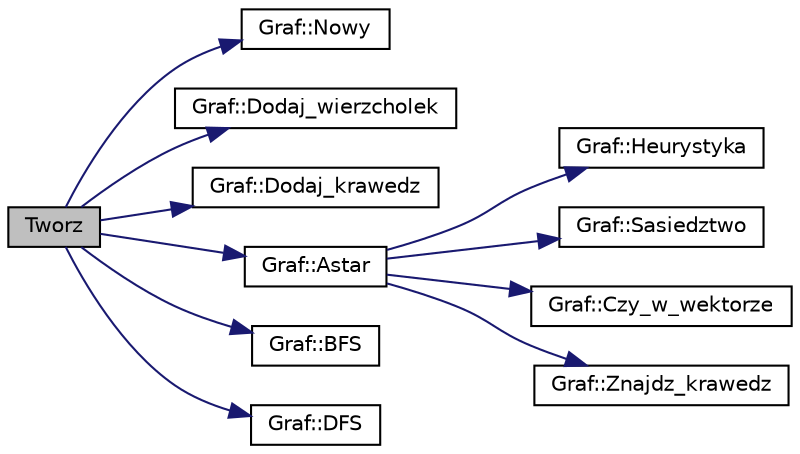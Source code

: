 digraph G
{
  edge [fontname="Helvetica",fontsize="10",labelfontname="Helvetica",labelfontsize="10"];
  node [fontname="Helvetica",fontsize="10",shape=record];
  rankdir="LR";
  Node1 [label="Tworz",height=0.2,width=0.4,color="black", fillcolor="grey75", style="filled" fontcolor="black"];
  Node1 -> Node2 [color="midnightblue",fontsize="10",style="solid",fontname="Helvetica"];
  Node2 [label="Graf::Nowy",height=0.2,width=0.4,color="black", fillcolor="white", style="filled",URL="$class_graf.html#a6c31f2df9b1b1259fd275da177b9af92",tooltip="Funkcja tworząca tablicę wektorów."];
  Node1 -> Node3 [color="midnightblue",fontsize="10",style="solid",fontname="Helvetica"];
  Node3 [label="Graf::Dodaj_wierzcholek",height=0.2,width=0.4,color="black", fillcolor="white", style="filled",URL="$class_graf.html#aaa2a60d45fcbc0dd78c559c5c379f57e",tooltip="Funkcja dodająca wierzchołek."];
  Node1 -> Node4 [color="midnightblue",fontsize="10",style="solid",fontname="Helvetica"];
  Node4 [label="Graf::Dodaj_krawedz",height=0.2,width=0.4,color="black", fillcolor="white", style="filled",URL="$class_graf.html#ad0b1221aab46c3408d4b842c6b59d1e2",tooltip="Funkcja dodająca krawędź."];
  Node1 -> Node5 [color="midnightblue",fontsize="10",style="solid",fontname="Helvetica"];
  Node5 [label="Graf::Astar",height=0.2,width=0.4,color="black", fillcolor="white", style="filled",URL="$class_graf.html#ae5fe59fe9465bda13b588d00019b8557",tooltip="Funkcja heurystyczna wyszukiwania elementu w grafie."];
  Node5 -> Node6 [color="midnightblue",fontsize="10",style="solid",fontname="Helvetica"];
  Node6 [label="Graf::Heurystyka",height=0.2,width=0.4,color="black", fillcolor="white", style="filled",URL="$class_graf.html#a98f4c9c2bde5022d93fc2a0788253d65",tooltip="Funkcja licząca heurystykę."];
  Node5 -> Node7 [color="midnightblue",fontsize="10",style="solid",fontname="Helvetica"];
  Node7 [label="Graf::Sasiedztwo",height=0.2,width=0.4,color="black", fillcolor="white", style="filled",URL="$class_graf.html#aeda0033bfaedbf780ba492d38a1bd05f",tooltip="Funkcja sprawdzająca z czym łączy się zadany wierzchołek."];
  Node5 -> Node8 [color="midnightblue",fontsize="10",style="solid",fontname="Helvetica"];
  Node8 [label="Graf::Czy_w_wektorze",height=0.2,width=0.4,color="black", fillcolor="white", style="filled",URL="$class_graf.html#a476f803e0043d8c8d9f95d8af82b8352",tooltip="Funkcja sprawdza występowanie elementu w wektorze."];
  Node5 -> Node9 [color="midnightblue",fontsize="10",style="solid",fontname="Helvetica"];
  Node9 [label="Graf::Znajdz_krawedz",height=0.2,width=0.4,color="black", fillcolor="white", style="filled",URL="$class_graf.html#a8d9e9dac332c3c1db9329036e35e65c2",tooltip="Funkcja wyszukująca krawędź."];
  Node1 -> Node10 [color="midnightblue",fontsize="10",style="solid",fontname="Helvetica"];
  Node10 [label="Graf::BFS",height=0.2,width=0.4,color="black", fillcolor="white", style="filled",URL="$class_graf.html#af9875bc71133d7402ca6566389718e91",tooltip="Funkcja przechodząca graf w sposób &quot;najpierw w szerz&quot; ."];
  Node1 -> Node11 [color="midnightblue",fontsize="10",style="solid",fontname="Helvetica"];
  Node11 [label="Graf::DFS",height=0.2,width=0.4,color="black", fillcolor="white", style="filled",URL="$class_graf.html#a8f3b1c271e0c16f8cc1e75bb9480b10a",tooltip="Funkcja przechodząca graf w sposób &quot;najpierw w głąb&quot; ."];
}
